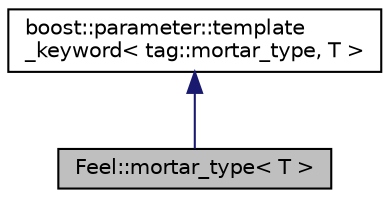 digraph "Feel::mortar_type&lt; T &gt;"
{
 // LATEX_PDF_SIZE
  edge [fontname="Helvetica",fontsize="10",labelfontname="Helvetica",labelfontsize="10"];
  node [fontname="Helvetica",fontsize="10",shape=record];
  Node1 [label="Feel::mortar_type\< T \>",height=0.2,width=0.4,color="black", fillcolor="grey75", style="filled", fontcolor="black",tooltip=" "];
  Node2 -> Node1 [dir="back",color="midnightblue",fontsize="10",style="solid",fontname="Helvetica"];
  Node2 [label="boost::parameter::template\l_keyword\< tag::mortar_type, T \>",height=0.2,width=0.4,color="black", fillcolor="white", style="filled",URL="$classboost_1_1parameter_1_1template__keyword.html",tooltip=" "];
}

